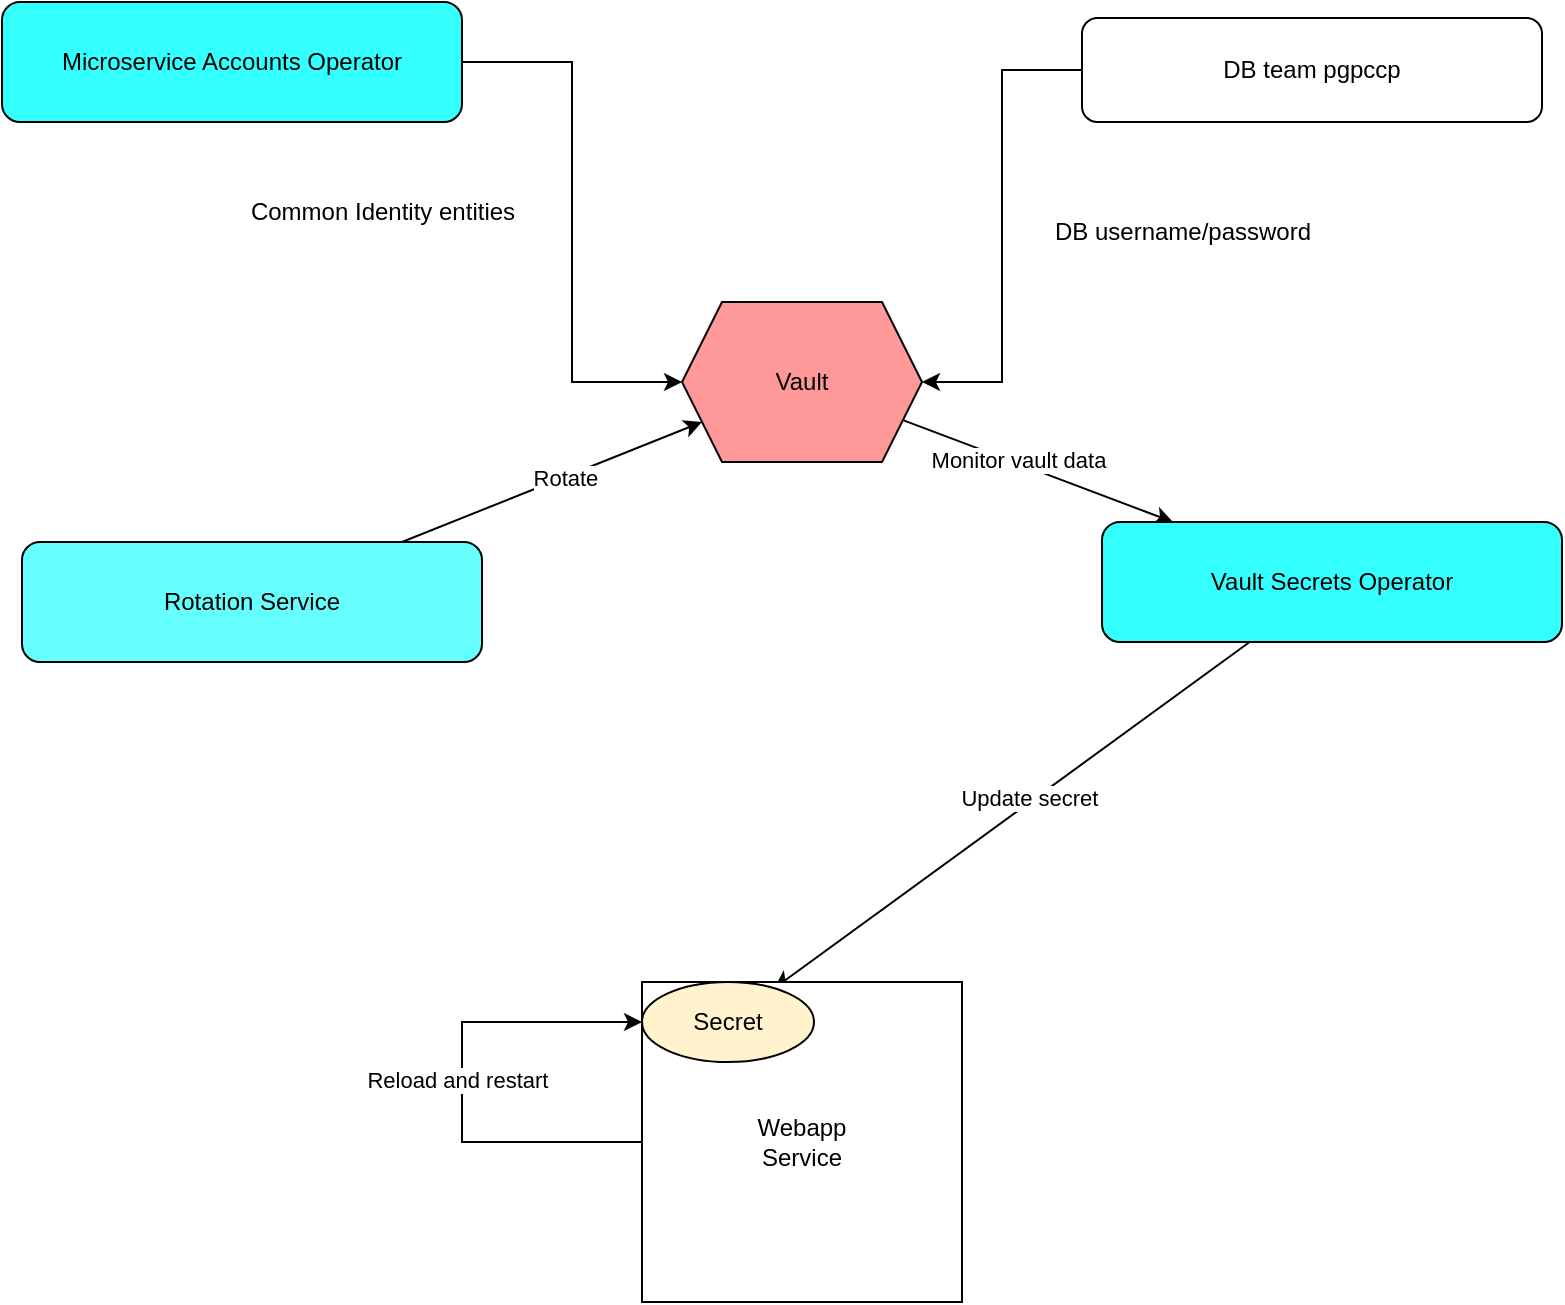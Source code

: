 <mxfile version="24.4.4" type="github">
  <diagram name="第 1 页" id="MM8bF0cDx3M1XTNIwwmq">
    <mxGraphModel dx="1744" dy="862" grid="1" gridSize="10" guides="1" tooltips="1" connect="1" arrows="1" fold="1" page="1" pageScale="1" pageWidth="1169" pageHeight="1654" math="0" shadow="0">
      <root>
        <mxCell id="0" />
        <mxCell id="1" parent="0" />
        <mxCell id="CH_vT_PVI-U4s6uSCasY-3" style="edgeStyle=orthogonalEdgeStyle;rounded=0;orthogonalLoop=1;jettySize=auto;html=1;entryX=0;entryY=0.5;entryDx=0;entryDy=0;" edge="1" parent="1" source="CH_vT_PVI-U4s6uSCasY-1" target="CH_vT_PVI-U4s6uSCasY-2">
          <mxGeometry relative="1" as="geometry" />
        </mxCell>
        <mxCell id="CH_vT_PVI-U4s6uSCasY-1" value="Microservice Accounts Operator" style="rounded=1;whiteSpace=wrap;html=1;fillColor=#33FFFF;" vertex="1" parent="1">
          <mxGeometry x="290" y="130" width="230" height="60" as="geometry" />
        </mxCell>
        <mxCell id="CH_vT_PVI-U4s6uSCasY-17" style="rounded=0;orthogonalLoop=1;jettySize=auto;html=1;" edge="1" parent="1" source="CH_vT_PVI-U4s6uSCasY-2" target="CH_vT_PVI-U4s6uSCasY-9">
          <mxGeometry relative="1" as="geometry">
            <mxPoint x="760" y="410" as="targetPoint" />
          </mxGeometry>
        </mxCell>
        <mxCell id="CH_vT_PVI-U4s6uSCasY-18" value="Monitor vault data" style="edgeLabel;html=1;align=center;verticalAlign=middle;resizable=0;points=[];" vertex="1" connectable="0" parent="CH_vT_PVI-U4s6uSCasY-17">
          <mxGeometry x="-0.16" y="2" relative="1" as="geometry">
            <mxPoint as="offset" />
          </mxGeometry>
        </mxCell>
        <mxCell id="CH_vT_PVI-U4s6uSCasY-2" value="Vault" style="shape=hexagon;perimeter=hexagonPerimeter2;whiteSpace=wrap;html=1;fixedSize=1;fillColor=#FF9999;" vertex="1" parent="1">
          <mxGeometry x="630" y="280" width="120" height="80" as="geometry" />
        </mxCell>
        <mxCell id="CH_vT_PVI-U4s6uSCasY-4" value="Common Identity entities" style="text;html=1;align=center;verticalAlign=middle;resizable=0;points=[];autosize=1;strokeColor=none;fillColor=none;" vertex="1" parent="1">
          <mxGeometry x="400" y="220" width="160" height="30" as="geometry" />
        </mxCell>
        <mxCell id="CH_vT_PVI-U4s6uSCasY-6" style="edgeStyle=orthogonalEdgeStyle;rounded=0;orthogonalLoop=1;jettySize=auto;html=1;entryX=1;entryY=0.5;entryDx=0;entryDy=0;" edge="1" parent="1" source="CH_vT_PVI-U4s6uSCasY-5" target="CH_vT_PVI-U4s6uSCasY-2">
          <mxGeometry relative="1" as="geometry" />
        </mxCell>
        <mxCell id="CH_vT_PVI-U4s6uSCasY-5" value="DB team pgpccp" style="rounded=1;whiteSpace=wrap;html=1;" vertex="1" parent="1">
          <mxGeometry x="830" y="138" width="230" height="52" as="geometry" />
        </mxCell>
        <mxCell id="CH_vT_PVI-U4s6uSCasY-7" value="DB username/password" style="text;html=1;align=center;verticalAlign=middle;resizable=0;points=[];autosize=1;strokeColor=none;fillColor=none;" vertex="1" parent="1">
          <mxGeometry x="805" y="230" width="150" height="30" as="geometry" />
        </mxCell>
        <mxCell id="CH_vT_PVI-U4s6uSCasY-15" style="rounded=0;orthogonalLoop=1;jettySize=auto;html=1;" edge="1" parent="1" source="CH_vT_PVI-U4s6uSCasY-8" target="CH_vT_PVI-U4s6uSCasY-2">
          <mxGeometry relative="1" as="geometry" />
        </mxCell>
        <mxCell id="CH_vT_PVI-U4s6uSCasY-16" value="Rotate&amp;nbsp;" style="edgeLabel;html=1;align=center;verticalAlign=middle;resizable=0;points=[];" vertex="1" connectable="0" parent="CH_vT_PVI-U4s6uSCasY-15">
          <mxGeometry x="0.1" y="-1" relative="1" as="geometry">
            <mxPoint as="offset" />
          </mxGeometry>
        </mxCell>
        <mxCell id="CH_vT_PVI-U4s6uSCasY-8" value="Rotation Service" style="rounded=1;whiteSpace=wrap;html=1;fillColor=#66FFFF;" vertex="1" parent="1">
          <mxGeometry x="300" y="400" width="230" height="60" as="geometry" />
        </mxCell>
        <mxCell id="CH_vT_PVI-U4s6uSCasY-19" style="rounded=0;orthogonalLoop=1;jettySize=auto;html=1;" edge="1" parent="1" source="CH_vT_PVI-U4s6uSCasY-9" target="CH_vT_PVI-U4s6uSCasY-14">
          <mxGeometry relative="1" as="geometry" />
        </mxCell>
        <mxCell id="CH_vT_PVI-U4s6uSCasY-20" value="Update secret&amp;nbsp;" style="edgeLabel;html=1;align=center;verticalAlign=middle;resizable=0;points=[];" vertex="1" connectable="0" parent="CH_vT_PVI-U4s6uSCasY-19">
          <mxGeometry x="-0.085" relative="1" as="geometry">
            <mxPoint y="-1" as="offset" />
          </mxGeometry>
        </mxCell>
        <mxCell id="CH_vT_PVI-U4s6uSCasY-9" value="Vault Secrets Operator" style="rounded=1;whiteSpace=wrap;html=1;fillColor=#33FFFF;" vertex="1" parent="1">
          <mxGeometry x="840" y="390" width="230" height="60" as="geometry" />
        </mxCell>
        <mxCell id="CH_vT_PVI-U4s6uSCasY-22" style="edgeStyle=orthogonalEdgeStyle;rounded=0;orthogonalLoop=1;jettySize=auto;html=1;entryX=0;entryY=0.5;entryDx=0;entryDy=0;" edge="1" parent="1" source="CH_vT_PVI-U4s6uSCasY-10" target="CH_vT_PVI-U4s6uSCasY-14">
          <mxGeometry relative="1" as="geometry">
            <Array as="points">
              <mxPoint x="520" y="700" />
              <mxPoint x="520" y="640" />
            </Array>
          </mxGeometry>
        </mxCell>
        <mxCell id="CH_vT_PVI-U4s6uSCasY-23" value="Reload and restart&amp;nbsp;" style="edgeLabel;html=1;align=center;verticalAlign=middle;resizable=0;points=[];" vertex="1" connectable="0" parent="CH_vT_PVI-U4s6uSCasY-22">
          <mxGeometry x="0.01" y="1" relative="1" as="geometry">
            <mxPoint as="offset" />
          </mxGeometry>
        </mxCell>
        <mxCell id="CH_vT_PVI-U4s6uSCasY-10" value="Webapp&lt;div&gt;Service&lt;/div&gt;" style="whiteSpace=wrap;html=1;aspect=fixed;" vertex="1" parent="1">
          <mxGeometry x="610" y="620" width="160" height="160" as="geometry" />
        </mxCell>
        <mxCell id="CH_vT_PVI-U4s6uSCasY-14" value="Secret" style="ellipse;whiteSpace=wrap;html=1;fillColor=#FFF2CC;" vertex="1" parent="1">
          <mxGeometry x="610" y="620" width="86" height="40" as="geometry" />
        </mxCell>
      </root>
    </mxGraphModel>
  </diagram>
</mxfile>
